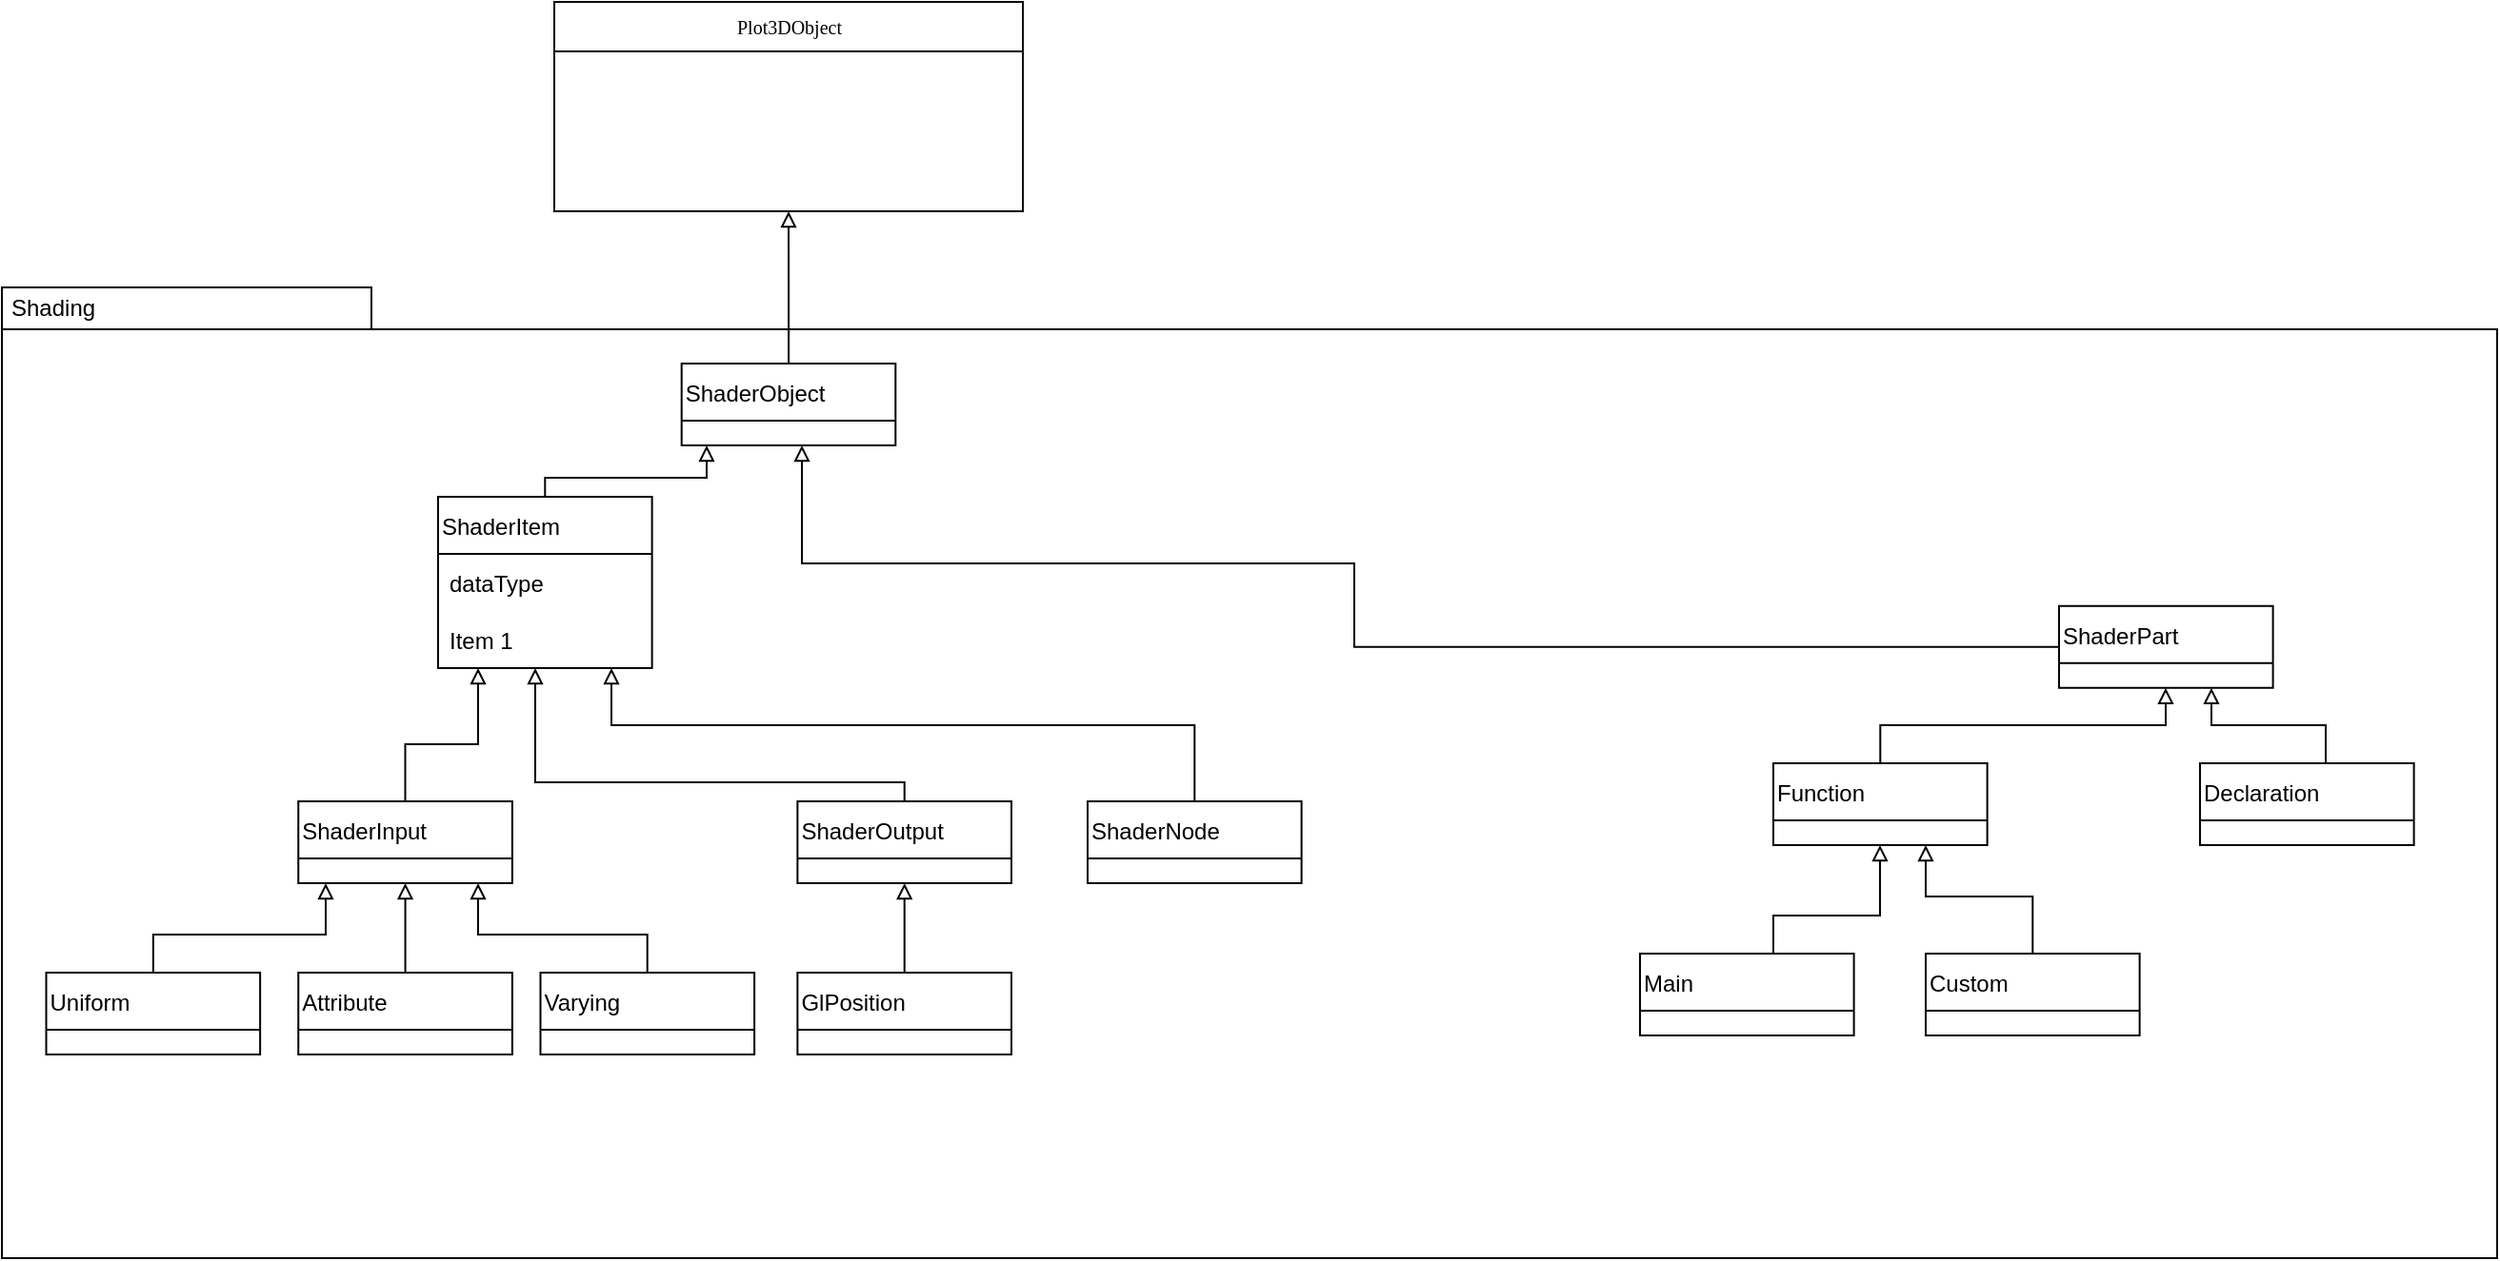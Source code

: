 <mxfile version="15.4.0" type="device"><diagram name="Page-1" id="b5b7bab2-c9e2-2cf4-8b2a-24fd1a2a6d21"><mxGraphModel dx="473" dy="1462" grid="1" gridSize="10" guides="1" tooltips="1" connect="1" arrows="1" fold="1" page="1" pageScale="1" pageWidth="827" pageHeight="1169" background="none" math="0" shadow="0"><root><mxCell id="0"/><mxCell id="1" parent="0"/><mxCell id="_LbVWS5I02bog383cTre-8" value="" style="group" parent="1" vertex="1" connectable="0"><mxGeometry x="30" y="80" width="1310" height="510" as="geometry"/></mxCell><mxCell id="ti8wjaxLn3GR4FiIRnIx-1" value="" style="shape=folder;fontStyle=1;spacingTop=10;tabWidth=194;tabHeight=22;tabPosition=left;html=1;rounded=0;shadow=0;comic=0;labelBackgroundColor=none;strokeWidth=1;fillColor=none;fontFamily=Verdana;fontSize=10;align=center;" parent="_LbVWS5I02bog383cTre-8" vertex="1"><mxGeometry width="1310" height="510" as="geometry"/></mxCell><mxCell id="ti8wjaxLn3GR4FiIRnIx-2" value="Shading" style="text;html=1;strokeColor=none;fillColor=none;align=left;verticalAlign=middle;whiteSpace=wrap;rounded=0;" parent="_LbVWS5I02bog383cTre-8" vertex="1"><mxGeometry x="3.209" y="3" width="152.418" height="16.5" as="geometry"/></mxCell><mxCell id="_LbVWS5I02bog383cTre-9" value="ShaderObject" style="swimlane;fontStyle=0;childLayout=stackLayout;horizontal=1;startSize=30;horizontalStack=0;resizeParent=1;resizeParentMax=0;resizeLast=0;collapsible=1;marginBottom=0;align=left;" parent="_LbVWS5I02bog383cTre-8" vertex="1"><mxGeometry x="356.85" y="40.001" width="112.308" height="43.043" as="geometry"/></mxCell><mxCell id="p4w9Mq00ug9ddhB_VdBY-1" value="ShaderPart" style="swimlane;fontStyle=0;childLayout=stackLayout;horizontal=1;startSize=30;horizontalStack=0;resizeParent=1;resizeParentMax=0;resizeLast=0;collapsible=1;marginBottom=0;align=left;" parent="_LbVWS5I02bog383cTre-8" vertex="1"><mxGeometry x="1080" y="167.391" width="112.308" height="43.043" as="geometry"/></mxCell><mxCell id="_LbVWS5I02bog383cTre-11" style="edgeStyle=orthogonalEdgeStyle;rounded=0;orthogonalLoop=1;jettySize=auto;html=1;endArrow=block;endFill=0;" parent="_LbVWS5I02bog383cTre-8" source="p4w9Mq00ug9ddhB_VdBY-1" target="_LbVWS5I02bog383cTre-9" edge="1"><mxGeometry relative="1" as="geometry"><Array as="points"><mxPoint x="710" y="145"/><mxPoint x="420" y="145"/></Array></mxGeometry></mxCell><mxCell id="_LbVWS5I02bog383cTre-1" value="Declaration" style="swimlane;fontStyle=0;childLayout=stackLayout;horizontal=1;startSize=30;horizontalStack=0;resizeParent=1;resizeParentMax=0;resizeLast=0;collapsible=1;marginBottom=0;align=left;" parent="_LbVWS5I02bog383cTre-8" vertex="1"><mxGeometry x="1154.005" y="249.998" width="112.308" height="43.043" as="geometry"/></mxCell><mxCell id="_LbVWS5I02bog383cTre-3" style="edgeStyle=orthogonalEdgeStyle;rounded=0;orthogonalLoop=1;jettySize=auto;html=1;endArrow=block;endFill=0;" parent="_LbVWS5I02bog383cTre-8" source="_LbVWS5I02bog383cTre-1" target="p4w9Mq00ug9ddhB_VdBY-1" edge="1"><mxGeometry relative="1" as="geometry"><Array as="points"><mxPoint x="1220" y="230"/><mxPoint x="1160" y="230"/></Array></mxGeometry></mxCell><mxCell id="ti8wjaxLn3GR4FiIRnIx-17" value="Function" style="swimlane;fontStyle=0;childLayout=stackLayout;horizontal=1;startSize=30;horizontalStack=0;resizeParent=1;resizeParentMax=0;resizeLast=0;collapsible=1;marginBottom=0;align=left;" parent="_LbVWS5I02bog383cTre-8" vertex="1"><mxGeometry x="930.005" y="249.998" width="112.308" height="43.043" as="geometry"/></mxCell><mxCell id="ti8wjaxLn3GR4FiIRnIx-23" style="edgeStyle=orthogonalEdgeStyle;rounded=0;orthogonalLoop=1;jettySize=auto;html=1;endArrow=block;endFill=0;" parent="_LbVWS5I02bog383cTre-8" source="ti8wjaxLn3GR4FiIRnIx-17" target="p4w9Mq00ug9ddhB_VdBY-1" edge="1"><mxGeometry relative="1" as="geometry"><Array as="points"><mxPoint x="986" y="230"/><mxPoint x="1136" y="230"/></Array></mxGeometry></mxCell><mxCell id="_LbVWS5I02bog383cTre-5" value="Custom" style="swimlane;fontStyle=0;childLayout=stackLayout;horizontal=1;startSize=30;horizontalStack=0;resizeParent=1;resizeParentMax=0;resizeLast=0;collapsible=1;marginBottom=0;align=left;" parent="_LbVWS5I02bog383cTre-8" vertex="1"><mxGeometry x="1010" y="350" width="112.31" height="43.04" as="geometry"/></mxCell><mxCell id="_LbVWS5I02bog383cTre-6" style="edgeStyle=orthogonalEdgeStyle;rounded=0;orthogonalLoop=1;jettySize=auto;html=1;endArrow=block;endFill=0;" parent="_LbVWS5I02bog383cTre-8" source="_LbVWS5I02bog383cTre-5" target="ti8wjaxLn3GR4FiIRnIx-17" edge="1"><mxGeometry relative="1" as="geometry"><Array as="points"><mxPoint x="1066" y="320"/><mxPoint x="1010" y="320"/></Array></mxGeometry></mxCell><mxCell id="_LbVWS5I02bog383cTre-2" value="Main" style="swimlane;fontStyle=0;childLayout=stackLayout;horizontal=1;startSize=30;horizontalStack=0;resizeParent=1;resizeParentMax=0;resizeLast=0;collapsible=1;marginBottom=0;align=left;" parent="_LbVWS5I02bog383cTre-8" vertex="1"><mxGeometry x="860" y="350" width="112.31" height="43.04" as="geometry"/></mxCell><mxCell id="_LbVWS5I02bog383cTre-4" style="edgeStyle=orthogonalEdgeStyle;rounded=0;orthogonalLoop=1;jettySize=auto;html=1;endArrow=block;endFill=0;" parent="_LbVWS5I02bog383cTre-8" source="_LbVWS5I02bog383cTre-2" target="ti8wjaxLn3GR4FiIRnIx-17" edge="1"><mxGeometry relative="1" as="geometry"><Array as="points"><mxPoint x="930" y="330"/><mxPoint x="986" y="330"/></Array></mxGeometry></mxCell><mxCell id="7gCZchBO4gIJmY-Se-Q0-23" style="edgeStyle=orthogonalEdgeStyle;rounded=0;orthogonalLoop=1;jettySize=auto;html=1;endArrow=block;endFill=0;" edge="1" parent="_LbVWS5I02bog383cTre-8" source="ti8wjaxLn3GR4FiIRnIx-13" target="7gCZchBO4gIJmY-Se-Q0-21"><mxGeometry relative="1" as="geometry"><Array as="points"><mxPoint x="80" y="340"/><mxPoint x="170" y="340"/></Array></mxGeometry></mxCell><mxCell id="ti8wjaxLn3GR4FiIRnIx-13" value="Uniform" style="swimlane;fontStyle=0;childLayout=stackLayout;horizontal=1;startSize=30;horizontalStack=0;resizeParent=1;resizeParentMax=0;resizeLast=0;collapsible=1;marginBottom=0;align=left;" parent="_LbVWS5I02bog383cTre-8" vertex="1"><mxGeometry x="23.264" y="359.998" width="112.308" height="43.043" as="geometry"/></mxCell><mxCell id="7gCZchBO4gIJmY-Se-Q0-24" style="edgeStyle=orthogonalEdgeStyle;rounded=0;orthogonalLoop=1;jettySize=auto;html=1;endArrow=block;endFill=0;" edge="1" parent="_LbVWS5I02bog383cTre-8" source="ti8wjaxLn3GR4FiIRnIx-15" target="7gCZchBO4gIJmY-Se-Q0-21"><mxGeometry relative="1" as="geometry"/></mxCell><mxCell id="ti8wjaxLn3GR4FiIRnIx-15" value="Attribute" style="swimlane;fontStyle=0;childLayout=stackLayout;horizontal=1;startSize=30;horizontalStack=0;resizeParent=1;resizeParentMax=0;resizeLast=0;collapsible=1;marginBottom=0;align=left;" parent="_LbVWS5I02bog383cTre-8" vertex="1"><mxGeometry x="155.626" y="359.998" width="112.308" height="43.043" as="geometry"/></mxCell><mxCell id="7gCZchBO4gIJmY-Se-Q0-25" style="edgeStyle=orthogonalEdgeStyle;rounded=0;orthogonalLoop=1;jettySize=auto;html=1;endArrow=block;endFill=0;" edge="1" parent="_LbVWS5I02bog383cTre-8" source="ti8wjaxLn3GR4FiIRnIx-16" target="7gCZchBO4gIJmY-Se-Q0-21"><mxGeometry relative="1" as="geometry"><Array as="points"><mxPoint x="339" y="340"/><mxPoint x="250" y="340"/></Array></mxGeometry></mxCell><mxCell id="ti8wjaxLn3GR4FiIRnIx-16" value="Varying" style="swimlane;fontStyle=0;childLayout=stackLayout;horizontal=1;startSize=30;horizontalStack=0;resizeParent=1;resizeParentMax=0;resizeLast=0;collapsible=1;marginBottom=0;align=left;" parent="_LbVWS5I02bog383cTre-8" vertex="1"><mxGeometry x="282.747" y="359.998" width="112.308" height="43.043" as="geometry"/></mxCell><mxCell id="xfSP-acXR-2w0D_Cs2ud-1" value="ShaderOutput" style="swimlane;fontStyle=0;childLayout=stackLayout;horizontal=1;startSize=30;horizontalStack=0;resizeParent=1;resizeParentMax=0;resizeLast=0;collapsible=1;marginBottom=0;align=left;" parent="_LbVWS5I02bog383cTre-8" vertex="1"><mxGeometry x="417.697" y="269.998" width="112.308" height="43.043" as="geometry"><mxRectangle x="417.697" y="269.998" width="110" height="30" as="alternateBounds"/></mxGeometry></mxCell><mxCell id="xfSP-acXR-2w0D_Cs2ud-4" style="edgeStyle=orthogonalEdgeStyle;rounded=0;orthogonalLoop=1;jettySize=auto;html=1;endArrow=block;endFill=0;" parent="_LbVWS5I02bog383cTre-8" source="xfSP-acXR-2w0D_Cs2ud-3" target="xfSP-acXR-2w0D_Cs2ud-1" edge="1"><mxGeometry relative="1" as="geometry"/></mxCell><mxCell id="xfSP-acXR-2w0D_Cs2ud-3" value="GlPosition" style="swimlane;fontStyle=0;childLayout=stackLayout;horizontal=1;startSize=30;horizontalStack=0;resizeParent=1;resizeParentMax=0;resizeLast=0;collapsible=1;marginBottom=0;align=left;" parent="_LbVWS5I02bog383cTre-8" vertex="1"><mxGeometry x="417.697" y="359.998" width="112.308" height="43.043" as="geometry"/></mxCell><mxCell id="7gCZchBO4gIJmY-Se-Q0-21" value="ShaderInput" style="swimlane;fontStyle=0;childLayout=stackLayout;horizontal=1;startSize=30;horizontalStack=0;resizeParent=1;resizeParentMax=0;resizeLast=0;collapsible=1;marginBottom=0;align=left;" vertex="1" parent="_LbVWS5I02bog383cTre-8"><mxGeometry x="155.627" y="269.998" width="112.308" height="43.043" as="geometry"><mxRectangle x="417.697" y="269.998" width="110" height="30" as="alternateBounds"/></mxGeometry></mxCell><mxCell id="7gCZchBO4gIJmY-Se-Q0-26" value="ShaderNode" style="swimlane;fontStyle=0;childLayout=stackLayout;horizontal=1;startSize=30;horizontalStack=0;resizeParent=1;resizeParentMax=0;resizeLast=0;collapsible=1;marginBottom=0;align=left;" vertex="1" parent="_LbVWS5I02bog383cTre-8"><mxGeometry x="569.997" y="269.998" width="112.308" height="43.043" as="geometry"><mxRectangle x="417.697" y="269.998" width="110" height="30" as="alternateBounds"/></mxGeometry></mxCell><mxCell id="ti8wjaxLn3GR4FiIRnIx-4" value="ShaderItem" style="swimlane;fontStyle=0;childLayout=stackLayout;horizontal=1;startSize=30;horizontalStack=0;resizeParent=1;resizeParentMax=0;resizeLast=0;collapsible=1;marginBottom=0;align=left;" parent="_LbVWS5I02bog383cTre-8" vertex="1"><mxGeometry x="229" y="110" width="112.31" height="90" as="geometry"/></mxCell><mxCell id="7gCZchBO4gIJmY-Se-Q0-34" value="dataType" style="text;strokeColor=none;fillColor=none;align=left;verticalAlign=middle;spacingLeft=4;spacingRight=4;overflow=hidden;points=[[0,0.5],[1,0.5]];portConstraint=eastwest;rotatable=0;" vertex="1" parent="ti8wjaxLn3GR4FiIRnIx-4"><mxGeometry y="30" width="112.31" height="30" as="geometry"/></mxCell><mxCell id="7gCZchBO4gIJmY-Se-Q0-33" value="Item 1" style="text;strokeColor=none;fillColor=none;align=left;verticalAlign=middle;spacingLeft=4;spacingRight=4;overflow=hidden;points=[[0,0.5],[1,0.5]];portConstraint=eastwest;rotatable=0;" vertex="1" parent="ti8wjaxLn3GR4FiIRnIx-4"><mxGeometry y="60" width="112.31" height="30" as="geometry"/></mxCell><mxCell id="_LbVWS5I02bog383cTre-10" style="edgeStyle=orthogonalEdgeStyle;rounded=0;orthogonalLoop=1;jettySize=auto;html=1;endArrow=block;endFill=0;" parent="_LbVWS5I02bog383cTre-8" source="ti8wjaxLn3GR4FiIRnIx-4" target="_LbVWS5I02bog383cTre-9" edge="1"><mxGeometry relative="1" as="geometry"><Array as="points"><mxPoint x="285" y="100"/><mxPoint x="370" y="100"/></Array></mxGeometry></mxCell><mxCell id="xfSP-acXR-2w0D_Cs2ud-2" style="edgeStyle=orthogonalEdgeStyle;rounded=0;orthogonalLoop=1;jettySize=auto;html=1;endArrow=block;endFill=0;" parent="_LbVWS5I02bog383cTre-8" source="xfSP-acXR-2w0D_Cs2ud-1" target="ti8wjaxLn3GR4FiIRnIx-4" edge="1"><mxGeometry relative="1" as="geometry"><Array as="points"><mxPoint x="474" y="260"/><mxPoint x="280" y="260"/></Array></mxGeometry></mxCell><mxCell id="7gCZchBO4gIJmY-Se-Q0-22" style="edgeStyle=orthogonalEdgeStyle;rounded=0;orthogonalLoop=1;jettySize=auto;html=1;endArrow=block;endFill=0;" edge="1" parent="_LbVWS5I02bog383cTre-8" source="7gCZchBO4gIJmY-Se-Q0-21" target="ti8wjaxLn3GR4FiIRnIx-4"><mxGeometry relative="1" as="geometry"><Array as="points"><mxPoint x="212" y="240"/><mxPoint x="250" y="240"/></Array></mxGeometry></mxCell><mxCell id="7gCZchBO4gIJmY-Se-Q0-28" style="edgeStyle=orthogonalEdgeStyle;rounded=0;orthogonalLoop=1;jettySize=auto;html=1;endArrow=block;endFill=0;" edge="1" parent="_LbVWS5I02bog383cTre-8" source="7gCZchBO4gIJmY-Se-Q0-26" target="ti8wjaxLn3GR4FiIRnIx-4"><mxGeometry relative="1" as="geometry"><Array as="points"><mxPoint x="626" y="230"/><mxPoint x="320" y="230"/></Array></mxGeometry></mxCell><mxCell id="ti8wjaxLn3GR4FiIRnIx-10" value="Plot3DObject" style="swimlane;html=1;fontStyle=0;childLayout=stackLayout;horizontal=1;startSize=26;fillColor=none;horizontalStack=0;resizeParent=1;resizeLast=0;collapsible=1;marginBottom=0;swimlaneFillColor=#ffffff;rounded=0;shadow=0;comic=0;labelBackgroundColor=none;strokeWidth=1;fontFamily=Verdana;fontSize=10;align=center;" parent="1" vertex="1"><mxGeometry x="320" y="-70" width="246" height="110" as="geometry"/></mxCell><mxCell id="_LbVWS5I02bog383cTre-12" style="edgeStyle=orthogonalEdgeStyle;rounded=0;orthogonalLoop=1;jettySize=auto;html=1;endArrow=block;endFill=0;" parent="1" source="_LbVWS5I02bog383cTre-9" target="ti8wjaxLn3GR4FiIRnIx-10" edge="1"><mxGeometry relative="1" as="geometry"/></mxCell></root></mxGraphModel></diagram></mxfile>